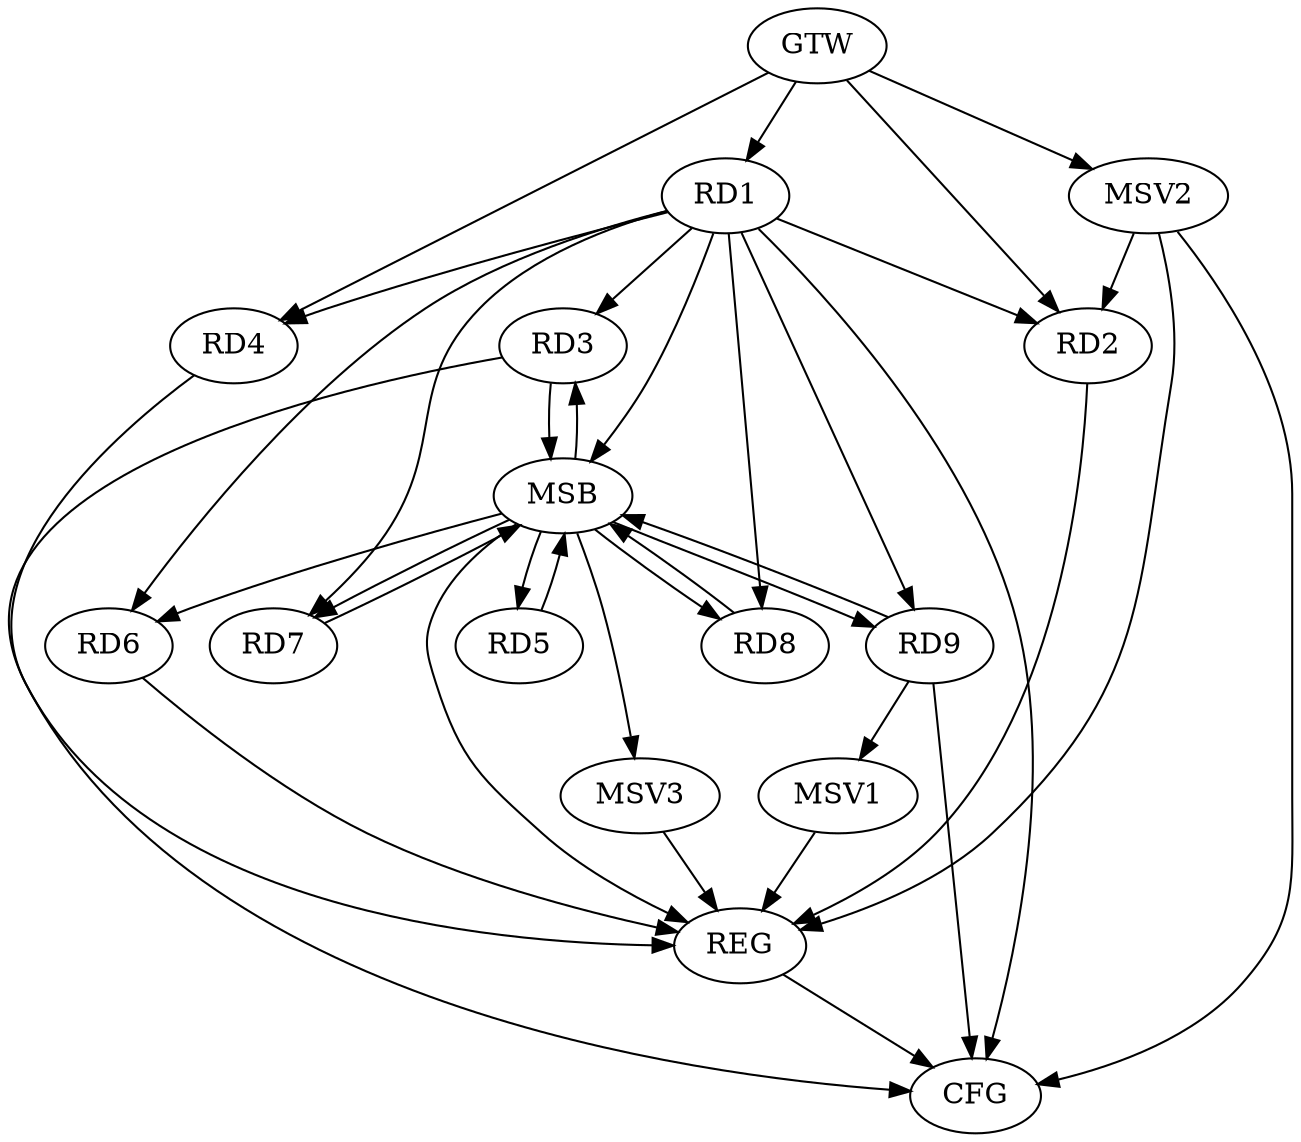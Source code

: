strict digraph G {
  RD1 [ label="RD1" ];
  RD2 [ label="RD2" ];
  RD3 [ label="RD3" ];
  RD4 [ label="RD4" ];
  RD5 [ label="RD5" ];
  RD6 [ label="RD6" ];
  RD7 [ label="RD7" ];
  RD8 [ label="RD8" ];
  RD9 [ label="RD9" ];
  GTW [ label="GTW" ];
  REG [ label="REG" ];
  MSB [ label="MSB" ];
  CFG [ label="CFG" ];
  MSV1 [ label="MSV1" ];
  MSV2 [ label="MSV2" ];
  MSV3 [ label="MSV3" ];
  GTW -> RD1;
  GTW -> RD2;
  GTW -> RD4;
  RD2 -> REG;
  RD4 -> REG;
  RD6 -> REG;
  RD1 -> MSB;
  MSB -> RD3;
  MSB -> RD5;
  MSB -> RD7;
  MSB -> REG;
  RD3 -> MSB;
  MSB -> RD6;
  MSB -> RD8;
  RD5 -> MSB;
  RD7 -> MSB;
  MSB -> RD9;
  RD8 -> MSB;
  RD9 -> MSB;
  RD3 -> CFG;
  RD9 -> CFG;
  RD1 -> CFG;
  REG -> CFG;
  RD1 -> RD9;
  RD1 -> RD2;
  RD1 -> RD3;
  RD1 -> RD8;
  RD1 -> RD6;
  RD1 -> RD7;
  RD1 -> RD4;
  RD9 -> MSV1;
  MSV1 -> REG;
  MSV2 -> RD2;
  GTW -> MSV2;
  MSV2 -> REG;
  MSV2 -> CFG;
  MSB -> MSV3;
  MSV3 -> REG;
}
